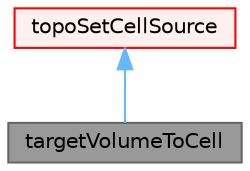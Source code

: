 digraph "targetVolumeToCell"
{
 // LATEX_PDF_SIZE
  bgcolor="transparent";
  edge [fontname=Helvetica,fontsize=10,labelfontname=Helvetica,labelfontsize=10];
  node [fontname=Helvetica,fontsize=10,shape=box,height=0.2,width=0.4];
  Node1 [id="Node000001",label="targetVolumeToCell",height=0.2,width=0.4,color="gray40", fillcolor="grey60", style="filled", fontcolor="black",tooltip="A topoSetCellSource to select cells based on a target volume of cells. Adapts a plane until it has en..."];
  Node2 -> Node1 [id="edge1_Node000001_Node000002",dir="back",color="steelblue1",style="solid",tooltip=" "];
  Node2 [id="Node000002",label="topoSetCellSource",height=0.2,width=0.4,color="red", fillcolor="#FFF0F0", style="filled",URL="$classFoam_1_1topoSetCellSource.html",tooltip="The topoSetCellSource is a intermediate class for handling topoSet sources for selecting cells."];
}
